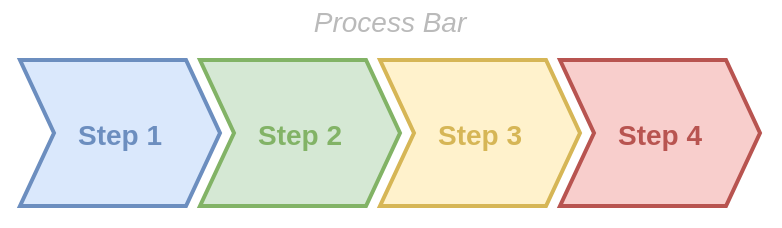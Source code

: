 <mxfile border="50" scale="3" compressed="false" locked="false" version="24.7.17">
  <diagram name="Blank" id="YmL12bMKpDGza6XwsDPr">
    <mxGraphModel dx="1306" dy="825" grid="0" gridSize="10" guides="1" tooltips="1" connect="1" arrows="1" fold="1" page="1" pageScale="1" pageWidth="827" pageHeight="1169" background="none" math="1" shadow="0">
      <root>
        <mxCell id="X5NqExCQtvZxIxQ7pmgY-0" />
        <mxCell id="1" parent="X5NqExCQtvZxIxQ7pmgY-0" />
        <mxCell id="NjAqU9Y5rHBkyYTPuW-a-1" value="Process Bar" style="swimlane;fontStyle=2;childLayout=stackLayout;horizontal=1;startSize=20;fillColor=none;horizontalStack=1;resizeParent=1;resizeParentMax=0;resizeLast=0;collapsible=0;marginBottom=0;swimlaneFillColor=none;strokeColor=none;fontFamily=Helvetica;fontSize=14;fontColor=#BABABA;points=[];verticalAlign=middle;stackBorder=10;stackSpacing=-10;resizable=1;" parent="1" vertex="1">
          <mxGeometry x="196" y="76" width="390" height="113" as="geometry" />
        </mxCell>
        <mxCell id="NjAqU9Y5rHBkyYTPuW-a-2" value="Step 1" style="shape=step;perimeter=stepPerimeter;strokeColor=#6C8EBF;fontFamily=Helvetica;fontSize=14;fontColor=#6C8EBF;fillColor=#dae8fc;fixedSize=1;size=17;fontStyle=1;strokeWidth=2;spacingTop=0;points=[];" parent="NjAqU9Y5rHBkyYTPuW-a-1" vertex="1">
          <mxGeometry x="10" y="30" width="100" height="73" as="geometry" />
        </mxCell>
        <mxCell id="NjAqU9Y5rHBkyYTPuW-a-3" value="Step 2" style="shape=step;perimeter=stepPerimeter;strokeColor=#82B366;fontFamily=Helvetica;fontSize=14;fontColor=#82B366;fillColor=#d5e8d4;fixedSize=1;size=17;fontStyle=1;strokeWidth=2;spacingTop=0;points=[];" parent="NjAqU9Y5rHBkyYTPuW-a-1" vertex="1">
          <mxGeometry x="100" y="30" width="100" height="73" as="geometry" />
        </mxCell>
        <mxCell id="NjAqU9Y5rHBkyYTPuW-a-4" value="Step 3" style="shape=step;perimeter=stepPerimeter;strokeColor=#D6B656;fontFamily=Helvetica;fontSize=14;fontColor=#D6B656;fillColor=#fff2cc;fixedSize=1;size=17;fontStyle=1;strokeWidth=2;spacingTop=0;points=[];" parent="NjAqU9Y5rHBkyYTPuW-a-1" vertex="1">
          <mxGeometry x="190" y="30" width="100" height="73" as="geometry" />
        </mxCell>
        <mxCell id="NjAqU9Y5rHBkyYTPuW-a-5" value="Step 4" style="shape=step;perimeter=stepPerimeter;strokeColor=#B85450;fontFamily=Helvetica;fontSize=14;fontColor=#B85450;fillColor=#f8cecc;fixedSize=1;size=17;fontStyle=1;strokeWidth=2;spacingTop=0;points=[];" parent="NjAqU9Y5rHBkyYTPuW-a-1" vertex="1">
          <mxGeometry x="280" y="30" width="100" height="73" as="geometry" />
        </mxCell>
      </root>
    </mxGraphModel>
  </diagram>
</mxfile>
